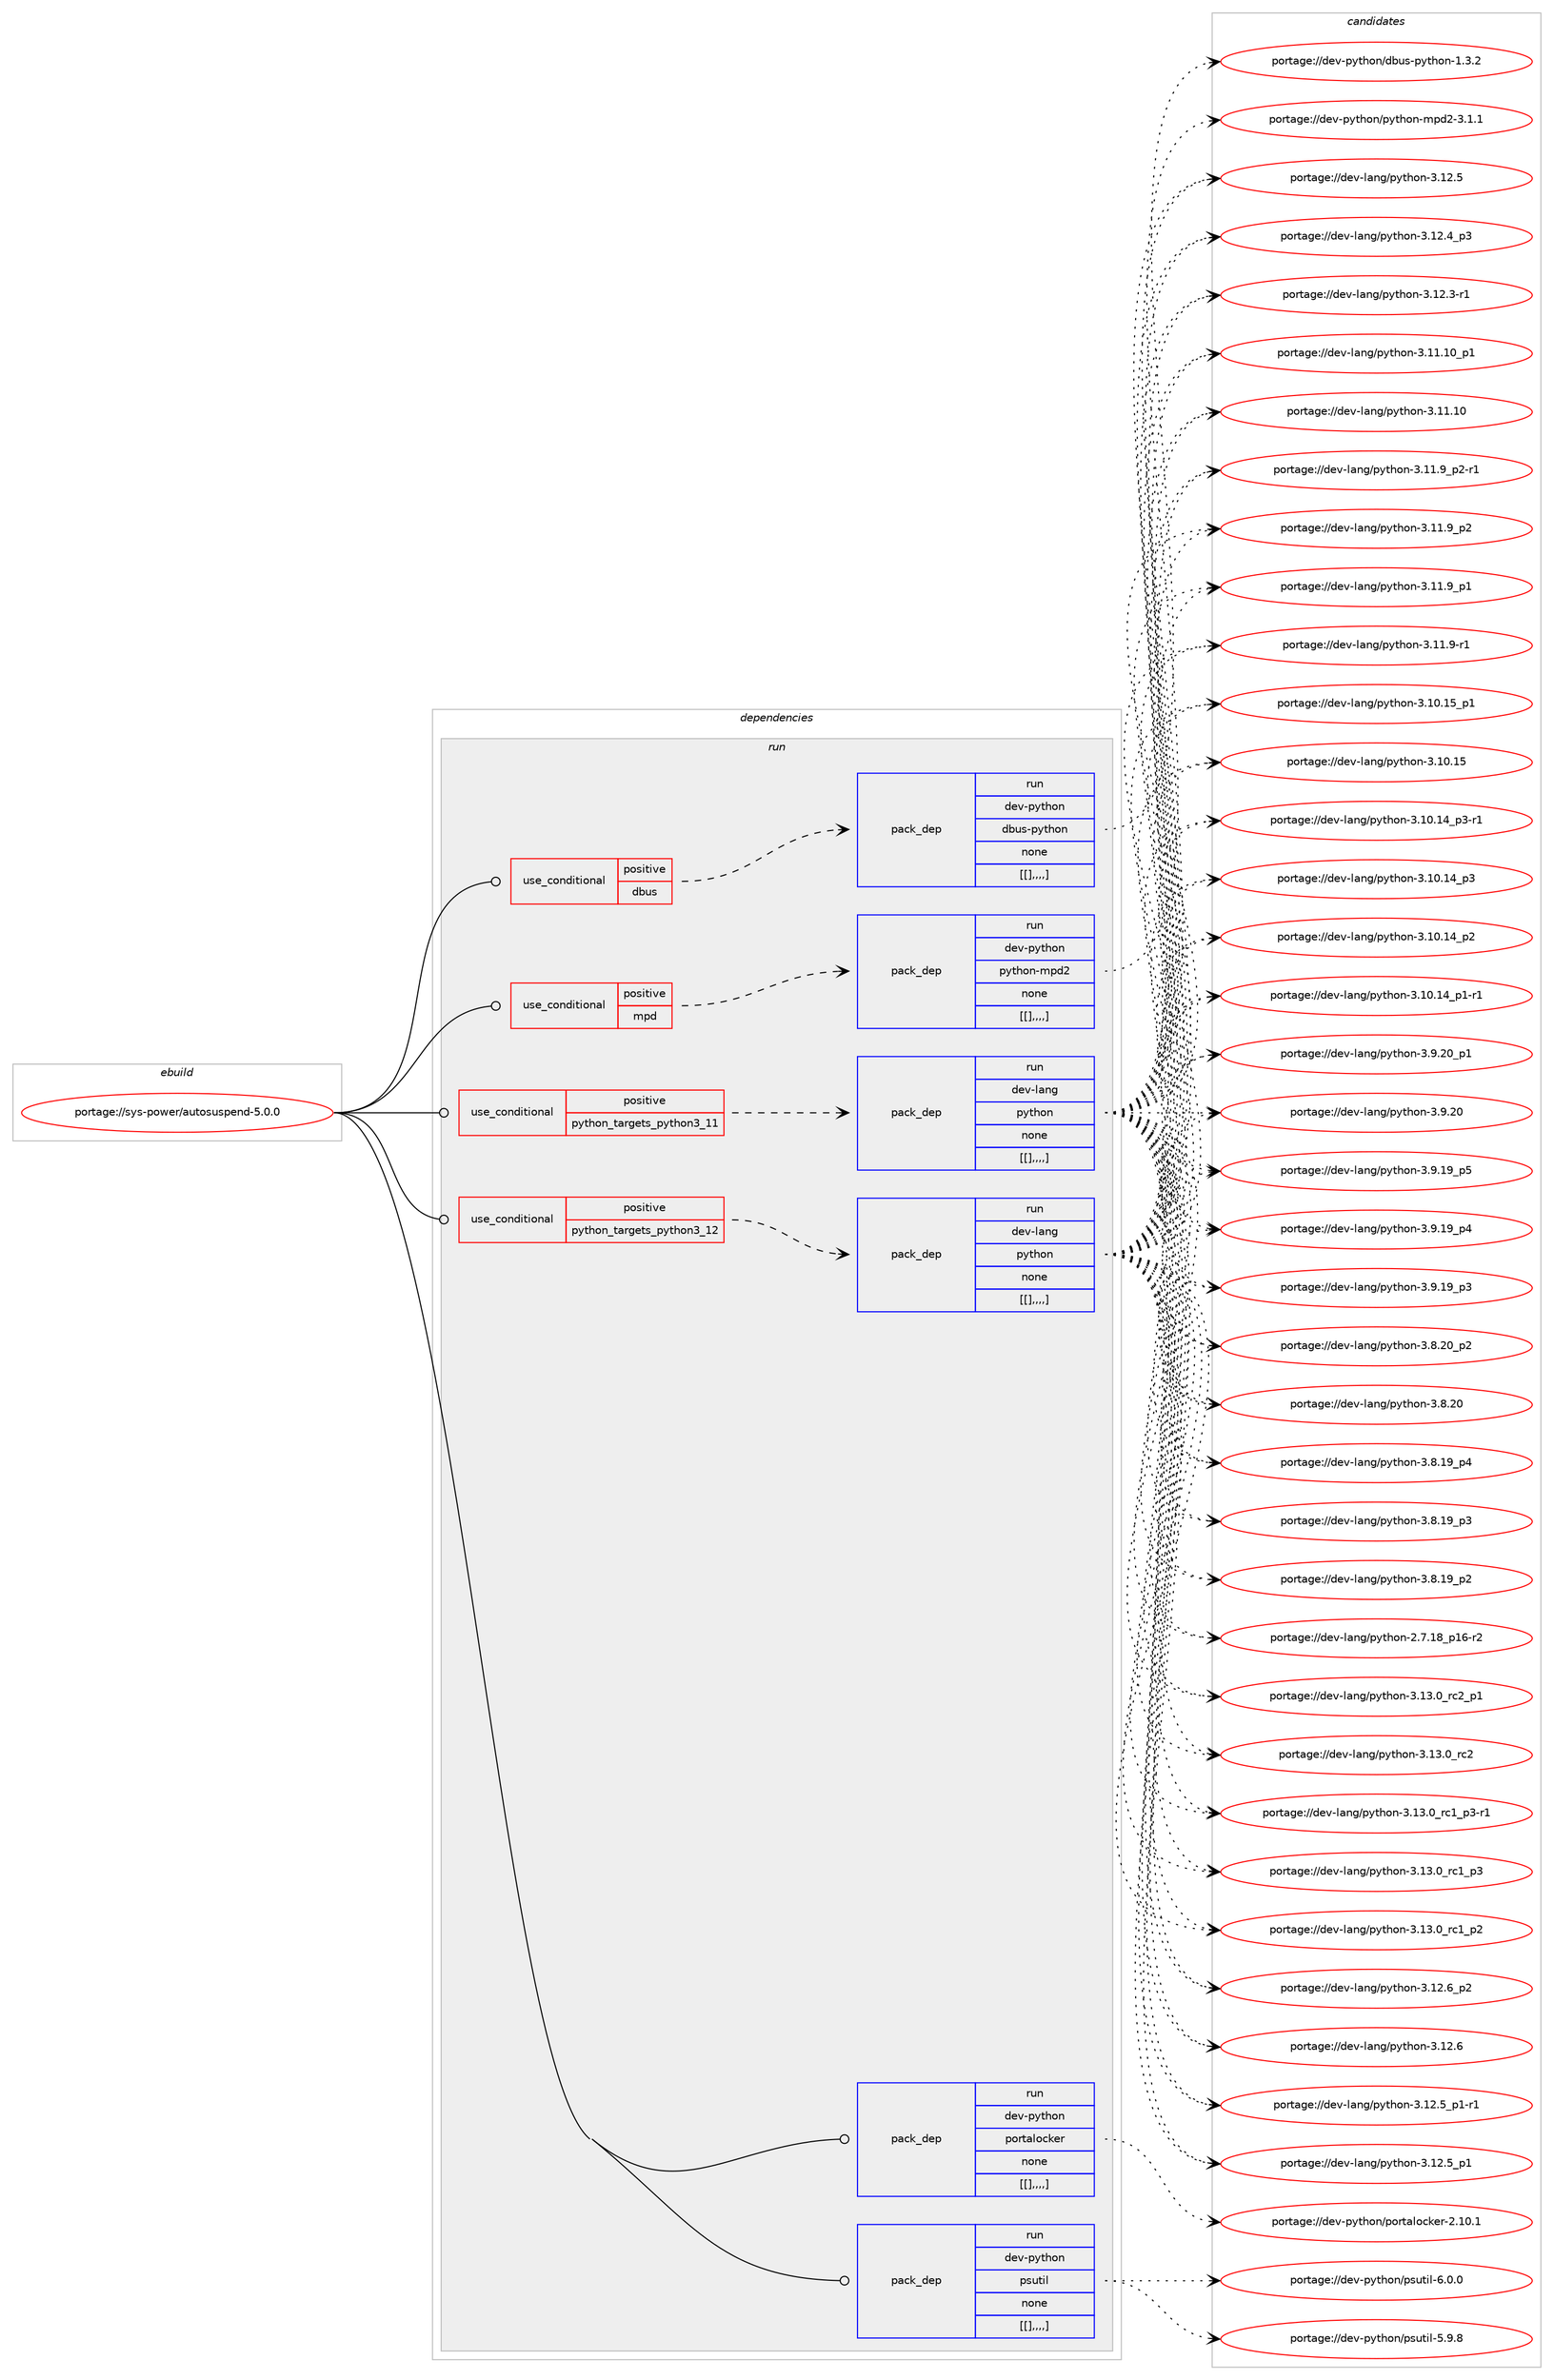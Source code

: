 digraph prolog {

# *************
# Graph options
# *************

newrank=true;
concentrate=true;
compound=true;
graph [rankdir=LR,fontname=Helvetica,fontsize=10,ranksep=1.5];#, ranksep=2.5, nodesep=0.2];
edge  [arrowhead=vee];
node  [fontname=Helvetica,fontsize=10];

# **********
# The ebuild
# **********

subgraph cluster_leftcol {
color=gray;
label=<<i>ebuild</i>>;
id [label="portage://sys-power/autosuspend-5.0.0", color=red, width=4, href="../sys-power/autosuspend-5.0.0.svg"];
}

# ****************
# The dependencies
# ****************

subgraph cluster_midcol {
color=gray;
label=<<i>dependencies</i>>;
subgraph cluster_compile {
fillcolor="#eeeeee";
style=filled;
label=<<i>compile</i>>;
}
subgraph cluster_compileandrun {
fillcolor="#eeeeee";
style=filled;
label=<<i>compile and run</i>>;
}
subgraph cluster_run {
fillcolor="#eeeeee";
style=filled;
label=<<i>run</i>>;
subgraph cond123148 {
dependency455724 [label=<<TABLE BORDER="0" CELLBORDER="1" CELLSPACING="0" CELLPADDING="4"><TR><TD ROWSPAN="3" CELLPADDING="10">use_conditional</TD></TR><TR><TD>positive</TD></TR><TR><TD>dbus</TD></TR></TABLE>>, shape=none, color=red];
subgraph pack329566 {
dependency455725 [label=<<TABLE BORDER="0" CELLBORDER="1" CELLSPACING="0" CELLPADDING="4" WIDTH="220"><TR><TD ROWSPAN="6" CELLPADDING="30">pack_dep</TD></TR><TR><TD WIDTH="110">run</TD></TR><TR><TD>dev-python</TD></TR><TR><TD>dbus-python</TD></TR><TR><TD>none</TD></TR><TR><TD>[[],,,,]</TD></TR></TABLE>>, shape=none, color=blue];
}
dependency455724:e -> dependency455725:w [weight=20,style="dashed",arrowhead="vee"];
}
id:e -> dependency455724:w [weight=20,style="solid",arrowhead="odot"];
subgraph cond123149 {
dependency455726 [label=<<TABLE BORDER="0" CELLBORDER="1" CELLSPACING="0" CELLPADDING="4"><TR><TD ROWSPAN="3" CELLPADDING="10">use_conditional</TD></TR><TR><TD>positive</TD></TR><TR><TD>mpd</TD></TR></TABLE>>, shape=none, color=red];
subgraph pack329567 {
dependency455727 [label=<<TABLE BORDER="0" CELLBORDER="1" CELLSPACING="0" CELLPADDING="4" WIDTH="220"><TR><TD ROWSPAN="6" CELLPADDING="30">pack_dep</TD></TR><TR><TD WIDTH="110">run</TD></TR><TR><TD>dev-python</TD></TR><TR><TD>python-mpd2</TD></TR><TR><TD>none</TD></TR><TR><TD>[[],,,,]</TD></TR></TABLE>>, shape=none, color=blue];
}
dependency455726:e -> dependency455727:w [weight=20,style="dashed",arrowhead="vee"];
}
id:e -> dependency455726:w [weight=20,style="solid",arrowhead="odot"];
subgraph cond123150 {
dependency455728 [label=<<TABLE BORDER="0" CELLBORDER="1" CELLSPACING="0" CELLPADDING="4"><TR><TD ROWSPAN="3" CELLPADDING="10">use_conditional</TD></TR><TR><TD>positive</TD></TR><TR><TD>python_targets_python3_11</TD></TR></TABLE>>, shape=none, color=red];
subgraph pack329568 {
dependency455729 [label=<<TABLE BORDER="0" CELLBORDER="1" CELLSPACING="0" CELLPADDING="4" WIDTH="220"><TR><TD ROWSPAN="6" CELLPADDING="30">pack_dep</TD></TR><TR><TD WIDTH="110">run</TD></TR><TR><TD>dev-lang</TD></TR><TR><TD>python</TD></TR><TR><TD>none</TD></TR><TR><TD>[[],,,,]</TD></TR></TABLE>>, shape=none, color=blue];
}
dependency455728:e -> dependency455729:w [weight=20,style="dashed",arrowhead="vee"];
}
id:e -> dependency455728:w [weight=20,style="solid",arrowhead="odot"];
subgraph cond123151 {
dependency455730 [label=<<TABLE BORDER="0" CELLBORDER="1" CELLSPACING="0" CELLPADDING="4"><TR><TD ROWSPAN="3" CELLPADDING="10">use_conditional</TD></TR><TR><TD>positive</TD></TR><TR><TD>python_targets_python3_12</TD></TR></TABLE>>, shape=none, color=red];
subgraph pack329569 {
dependency455731 [label=<<TABLE BORDER="0" CELLBORDER="1" CELLSPACING="0" CELLPADDING="4" WIDTH="220"><TR><TD ROWSPAN="6" CELLPADDING="30">pack_dep</TD></TR><TR><TD WIDTH="110">run</TD></TR><TR><TD>dev-lang</TD></TR><TR><TD>python</TD></TR><TR><TD>none</TD></TR><TR><TD>[[],,,,]</TD></TR></TABLE>>, shape=none, color=blue];
}
dependency455730:e -> dependency455731:w [weight=20,style="dashed",arrowhead="vee"];
}
id:e -> dependency455730:w [weight=20,style="solid",arrowhead="odot"];
subgraph pack329570 {
dependency455732 [label=<<TABLE BORDER="0" CELLBORDER="1" CELLSPACING="0" CELLPADDING="4" WIDTH="220"><TR><TD ROWSPAN="6" CELLPADDING="30">pack_dep</TD></TR><TR><TD WIDTH="110">run</TD></TR><TR><TD>dev-python</TD></TR><TR><TD>portalocker</TD></TR><TR><TD>none</TD></TR><TR><TD>[[],,,,]</TD></TR></TABLE>>, shape=none, color=blue];
}
id:e -> dependency455732:w [weight=20,style="solid",arrowhead="odot"];
subgraph pack329571 {
dependency455733 [label=<<TABLE BORDER="0" CELLBORDER="1" CELLSPACING="0" CELLPADDING="4" WIDTH="220"><TR><TD ROWSPAN="6" CELLPADDING="30">pack_dep</TD></TR><TR><TD WIDTH="110">run</TD></TR><TR><TD>dev-python</TD></TR><TR><TD>psutil</TD></TR><TR><TD>none</TD></TR><TR><TD>[[],,,,]</TD></TR></TABLE>>, shape=none, color=blue];
}
id:e -> dependency455733:w [weight=20,style="solid",arrowhead="odot"];
}
}

# **************
# The candidates
# **************

subgraph cluster_choices {
rank=same;
color=gray;
label=<<i>candidates</i>>;

subgraph choice329566 {
color=black;
nodesep=1;
choice10010111845112121116104111110471009811711545112121116104111110454946514650 [label="portage://dev-python/dbus-python-1.3.2", color=red, width=4,href="../dev-python/dbus-python-1.3.2.svg"];
dependency455725:e -> choice10010111845112121116104111110471009811711545112121116104111110454946514650:w [style=dotted,weight="100"];
}
subgraph choice329567 {
color=black;
nodesep=1;
choice10010111845112121116104111110471121211161041111104510911210050455146494649 [label="portage://dev-python/python-mpd2-3.1.1", color=red, width=4,href="../dev-python/python-mpd2-3.1.1.svg"];
dependency455727:e -> choice10010111845112121116104111110471121211161041111104510911210050455146494649:w [style=dotted,weight="100"];
}
subgraph choice329568 {
color=black;
nodesep=1;
choice100101118451089711010347112121116104111110455146495146489511499509511249 [label="portage://dev-lang/python-3.13.0_rc2_p1", color=red, width=4,href="../dev-lang/python-3.13.0_rc2_p1.svg"];
choice10010111845108971101034711212111610411111045514649514648951149950 [label="portage://dev-lang/python-3.13.0_rc2", color=red, width=4,href="../dev-lang/python-3.13.0_rc2.svg"];
choice1001011184510897110103471121211161041111104551464951464895114994995112514511449 [label="portage://dev-lang/python-3.13.0_rc1_p3-r1", color=red, width=4,href="../dev-lang/python-3.13.0_rc1_p3-r1.svg"];
choice100101118451089711010347112121116104111110455146495146489511499499511251 [label="portage://dev-lang/python-3.13.0_rc1_p3", color=red, width=4,href="../dev-lang/python-3.13.0_rc1_p3.svg"];
choice100101118451089711010347112121116104111110455146495146489511499499511250 [label="portage://dev-lang/python-3.13.0_rc1_p2", color=red, width=4,href="../dev-lang/python-3.13.0_rc1_p2.svg"];
choice100101118451089711010347112121116104111110455146495046549511250 [label="portage://dev-lang/python-3.12.6_p2", color=red, width=4,href="../dev-lang/python-3.12.6_p2.svg"];
choice10010111845108971101034711212111610411111045514649504654 [label="portage://dev-lang/python-3.12.6", color=red, width=4,href="../dev-lang/python-3.12.6.svg"];
choice1001011184510897110103471121211161041111104551464950465395112494511449 [label="portage://dev-lang/python-3.12.5_p1-r1", color=red, width=4,href="../dev-lang/python-3.12.5_p1-r1.svg"];
choice100101118451089711010347112121116104111110455146495046539511249 [label="portage://dev-lang/python-3.12.5_p1", color=red, width=4,href="../dev-lang/python-3.12.5_p1.svg"];
choice10010111845108971101034711212111610411111045514649504653 [label="portage://dev-lang/python-3.12.5", color=red, width=4,href="../dev-lang/python-3.12.5.svg"];
choice100101118451089711010347112121116104111110455146495046529511251 [label="portage://dev-lang/python-3.12.4_p3", color=red, width=4,href="../dev-lang/python-3.12.4_p3.svg"];
choice100101118451089711010347112121116104111110455146495046514511449 [label="portage://dev-lang/python-3.12.3-r1", color=red, width=4,href="../dev-lang/python-3.12.3-r1.svg"];
choice10010111845108971101034711212111610411111045514649494649489511249 [label="portage://dev-lang/python-3.11.10_p1", color=red, width=4,href="../dev-lang/python-3.11.10_p1.svg"];
choice1001011184510897110103471121211161041111104551464949464948 [label="portage://dev-lang/python-3.11.10", color=red, width=4,href="../dev-lang/python-3.11.10.svg"];
choice1001011184510897110103471121211161041111104551464949465795112504511449 [label="portage://dev-lang/python-3.11.9_p2-r1", color=red, width=4,href="../dev-lang/python-3.11.9_p2-r1.svg"];
choice100101118451089711010347112121116104111110455146494946579511250 [label="portage://dev-lang/python-3.11.9_p2", color=red, width=4,href="../dev-lang/python-3.11.9_p2.svg"];
choice100101118451089711010347112121116104111110455146494946579511249 [label="portage://dev-lang/python-3.11.9_p1", color=red, width=4,href="../dev-lang/python-3.11.9_p1.svg"];
choice100101118451089711010347112121116104111110455146494946574511449 [label="portage://dev-lang/python-3.11.9-r1", color=red, width=4,href="../dev-lang/python-3.11.9-r1.svg"];
choice10010111845108971101034711212111610411111045514649484649539511249 [label="portage://dev-lang/python-3.10.15_p1", color=red, width=4,href="../dev-lang/python-3.10.15_p1.svg"];
choice1001011184510897110103471121211161041111104551464948464953 [label="portage://dev-lang/python-3.10.15", color=red, width=4,href="../dev-lang/python-3.10.15.svg"];
choice100101118451089711010347112121116104111110455146494846495295112514511449 [label="portage://dev-lang/python-3.10.14_p3-r1", color=red, width=4,href="../dev-lang/python-3.10.14_p3-r1.svg"];
choice10010111845108971101034711212111610411111045514649484649529511251 [label="portage://dev-lang/python-3.10.14_p3", color=red, width=4,href="../dev-lang/python-3.10.14_p3.svg"];
choice10010111845108971101034711212111610411111045514649484649529511250 [label="portage://dev-lang/python-3.10.14_p2", color=red, width=4,href="../dev-lang/python-3.10.14_p2.svg"];
choice100101118451089711010347112121116104111110455146494846495295112494511449 [label="portage://dev-lang/python-3.10.14_p1-r1", color=red, width=4,href="../dev-lang/python-3.10.14_p1-r1.svg"];
choice100101118451089711010347112121116104111110455146574650489511249 [label="portage://dev-lang/python-3.9.20_p1", color=red, width=4,href="../dev-lang/python-3.9.20_p1.svg"];
choice10010111845108971101034711212111610411111045514657465048 [label="portage://dev-lang/python-3.9.20", color=red, width=4,href="../dev-lang/python-3.9.20.svg"];
choice100101118451089711010347112121116104111110455146574649579511253 [label="portage://dev-lang/python-3.9.19_p5", color=red, width=4,href="../dev-lang/python-3.9.19_p5.svg"];
choice100101118451089711010347112121116104111110455146574649579511252 [label="portage://dev-lang/python-3.9.19_p4", color=red, width=4,href="../dev-lang/python-3.9.19_p4.svg"];
choice100101118451089711010347112121116104111110455146574649579511251 [label="portage://dev-lang/python-3.9.19_p3", color=red, width=4,href="../dev-lang/python-3.9.19_p3.svg"];
choice100101118451089711010347112121116104111110455146564650489511250 [label="portage://dev-lang/python-3.8.20_p2", color=red, width=4,href="../dev-lang/python-3.8.20_p2.svg"];
choice10010111845108971101034711212111610411111045514656465048 [label="portage://dev-lang/python-3.8.20", color=red, width=4,href="../dev-lang/python-3.8.20.svg"];
choice100101118451089711010347112121116104111110455146564649579511252 [label="portage://dev-lang/python-3.8.19_p4", color=red, width=4,href="../dev-lang/python-3.8.19_p4.svg"];
choice100101118451089711010347112121116104111110455146564649579511251 [label="portage://dev-lang/python-3.8.19_p3", color=red, width=4,href="../dev-lang/python-3.8.19_p3.svg"];
choice100101118451089711010347112121116104111110455146564649579511250 [label="portage://dev-lang/python-3.8.19_p2", color=red, width=4,href="../dev-lang/python-3.8.19_p2.svg"];
choice100101118451089711010347112121116104111110455046554649569511249544511450 [label="portage://dev-lang/python-2.7.18_p16-r2", color=red, width=4,href="../dev-lang/python-2.7.18_p16-r2.svg"];
dependency455729:e -> choice100101118451089711010347112121116104111110455146495146489511499509511249:w [style=dotted,weight="100"];
dependency455729:e -> choice10010111845108971101034711212111610411111045514649514648951149950:w [style=dotted,weight="100"];
dependency455729:e -> choice1001011184510897110103471121211161041111104551464951464895114994995112514511449:w [style=dotted,weight="100"];
dependency455729:e -> choice100101118451089711010347112121116104111110455146495146489511499499511251:w [style=dotted,weight="100"];
dependency455729:e -> choice100101118451089711010347112121116104111110455146495146489511499499511250:w [style=dotted,weight="100"];
dependency455729:e -> choice100101118451089711010347112121116104111110455146495046549511250:w [style=dotted,weight="100"];
dependency455729:e -> choice10010111845108971101034711212111610411111045514649504654:w [style=dotted,weight="100"];
dependency455729:e -> choice1001011184510897110103471121211161041111104551464950465395112494511449:w [style=dotted,weight="100"];
dependency455729:e -> choice100101118451089711010347112121116104111110455146495046539511249:w [style=dotted,weight="100"];
dependency455729:e -> choice10010111845108971101034711212111610411111045514649504653:w [style=dotted,weight="100"];
dependency455729:e -> choice100101118451089711010347112121116104111110455146495046529511251:w [style=dotted,weight="100"];
dependency455729:e -> choice100101118451089711010347112121116104111110455146495046514511449:w [style=dotted,weight="100"];
dependency455729:e -> choice10010111845108971101034711212111610411111045514649494649489511249:w [style=dotted,weight="100"];
dependency455729:e -> choice1001011184510897110103471121211161041111104551464949464948:w [style=dotted,weight="100"];
dependency455729:e -> choice1001011184510897110103471121211161041111104551464949465795112504511449:w [style=dotted,weight="100"];
dependency455729:e -> choice100101118451089711010347112121116104111110455146494946579511250:w [style=dotted,weight="100"];
dependency455729:e -> choice100101118451089711010347112121116104111110455146494946579511249:w [style=dotted,weight="100"];
dependency455729:e -> choice100101118451089711010347112121116104111110455146494946574511449:w [style=dotted,weight="100"];
dependency455729:e -> choice10010111845108971101034711212111610411111045514649484649539511249:w [style=dotted,weight="100"];
dependency455729:e -> choice1001011184510897110103471121211161041111104551464948464953:w [style=dotted,weight="100"];
dependency455729:e -> choice100101118451089711010347112121116104111110455146494846495295112514511449:w [style=dotted,weight="100"];
dependency455729:e -> choice10010111845108971101034711212111610411111045514649484649529511251:w [style=dotted,weight="100"];
dependency455729:e -> choice10010111845108971101034711212111610411111045514649484649529511250:w [style=dotted,weight="100"];
dependency455729:e -> choice100101118451089711010347112121116104111110455146494846495295112494511449:w [style=dotted,weight="100"];
dependency455729:e -> choice100101118451089711010347112121116104111110455146574650489511249:w [style=dotted,weight="100"];
dependency455729:e -> choice10010111845108971101034711212111610411111045514657465048:w [style=dotted,weight="100"];
dependency455729:e -> choice100101118451089711010347112121116104111110455146574649579511253:w [style=dotted,weight="100"];
dependency455729:e -> choice100101118451089711010347112121116104111110455146574649579511252:w [style=dotted,weight="100"];
dependency455729:e -> choice100101118451089711010347112121116104111110455146574649579511251:w [style=dotted,weight="100"];
dependency455729:e -> choice100101118451089711010347112121116104111110455146564650489511250:w [style=dotted,weight="100"];
dependency455729:e -> choice10010111845108971101034711212111610411111045514656465048:w [style=dotted,weight="100"];
dependency455729:e -> choice100101118451089711010347112121116104111110455146564649579511252:w [style=dotted,weight="100"];
dependency455729:e -> choice100101118451089711010347112121116104111110455146564649579511251:w [style=dotted,weight="100"];
dependency455729:e -> choice100101118451089711010347112121116104111110455146564649579511250:w [style=dotted,weight="100"];
dependency455729:e -> choice100101118451089711010347112121116104111110455046554649569511249544511450:w [style=dotted,weight="100"];
}
subgraph choice329569 {
color=black;
nodesep=1;
choice100101118451089711010347112121116104111110455146495146489511499509511249 [label="portage://dev-lang/python-3.13.0_rc2_p1", color=red, width=4,href="../dev-lang/python-3.13.0_rc2_p1.svg"];
choice10010111845108971101034711212111610411111045514649514648951149950 [label="portage://dev-lang/python-3.13.0_rc2", color=red, width=4,href="../dev-lang/python-3.13.0_rc2.svg"];
choice1001011184510897110103471121211161041111104551464951464895114994995112514511449 [label="portage://dev-lang/python-3.13.0_rc1_p3-r1", color=red, width=4,href="../dev-lang/python-3.13.0_rc1_p3-r1.svg"];
choice100101118451089711010347112121116104111110455146495146489511499499511251 [label="portage://dev-lang/python-3.13.0_rc1_p3", color=red, width=4,href="../dev-lang/python-3.13.0_rc1_p3.svg"];
choice100101118451089711010347112121116104111110455146495146489511499499511250 [label="portage://dev-lang/python-3.13.0_rc1_p2", color=red, width=4,href="../dev-lang/python-3.13.0_rc1_p2.svg"];
choice100101118451089711010347112121116104111110455146495046549511250 [label="portage://dev-lang/python-3.12.6_p2", color=red, width=4,href="../dev-lang/python-3.12.6_p2.svg"];
choice10010111845108971101034711212111610411111045514649504654 [label="portage://dev-lang/python-3.12.6", color=red, width=4,href="../dev-lang/python-3.12.6.svg"];
choice1001011184510897110103471121211161041111104551464950465395112494511449 [label="portage://dev-lang/python-3.12.5_p1-r1", color=red, width=4,href="../dev-lang/python-3.12.5_p1-r1.svg"];
choice100101118451089711010347112121116104111110455146495046539511249 [label="portage://dev-lang/python-3.12.5_p1", color=red, width=4,href="../dev-lang/python-3.12.5_p1.svg"];
choice10010111845108971101034711212111610411111045514649504653 [label="portage://dev-lang/python-3.12.5", color=red, width=4,href="../dev-lang/python-3.12.5.svg"];
choice100101118451089711010347112121116104111110455146495046529511251 [label="portage://dev-lang/python-3.12.4_p3", color=red, width=4,href="../dev-lang/python-3.12.4_p3.svg"];
choice100101118451089711010347112121116104111110455146495046514511449 [label="portage://dev-lang/python-3.12.3-r1", color=red, width=4,href="../dev-lang/python-3.12.3-r1.svg"];
choice10010111845108971101034711212111610411111045514649494649489511249 [label="portage://dev-lang/python-3.11.10_p1", color=red, width=4,href="../dev-lang/python-3.11.10_p1.svg"];
choice1001011184510897110103471121211161041111104551464949464948 [label="portage://dev-lang/python-3.11.10", color=red, width=4,href="../dev-lang/python-3.11.10.svg"];
choice1001011184510897110103471121211161041111104551464949465795112504511449 [label="portage://dev-lang/python-3.11.9_p2-r1", color=red, width=4,href="../dev-lang/python-3.11.9_p2-r1.svg"];
choice100101118451089711010347112121116104111110455146494946579511250 [label="portage://dev-lang/python-3.11.9_p2", color=red, width=4,href="../dev-lang/python-3.11.9_p2.svg"];
choice100101118451089711010347112121116104111110455146494946579511249 [label="portage://dev-lang/python-3.11.9_p1", color=red, width=4,href="../dev-lang/python-3.11.9_p1.svg"];
choice100101118451089711010347112121116104111110455146494946574511449 [label="portage://dev-lang/python-3.11.9-r1", color=red, width=4,href="../dev-lang/python-3.11.9-r1.svg"];
choice10010111845108971101034711212111610411111045514649484649539511249 [label="portage://dev-lang/python-3.10.15_p1", color=red, width=4,href="../dev-lang/python-3.10.15_p1.svg"];
choice1001011184510897110103471121211161041111104551464948464953 [label="portage://dev-lang/python-3.10.15", color=red, width=4,href="../dev-lang/python-3.10.15.svg"];
choice100101118451089711010347112121116104111110455146494846495295112514511449 [label="portage://dev-lang/python-3.10.14_p3-r1", color=red, width=4,href="../dev-lang/python-3.10.14_p3-r1.svg"];
choice10010111845108971101034711212111610411111045514649484649529511251 [label="portage://dev-lang/python-3.10.14_p3", color=red, width=4,href="../dev-lang/python-3.10.14_p3.svg"];
choice10010111845108971101034711212111610411111045514649484649529511250 [label="portage://dev-lang/python-3.10.14_p2", color=red, width=4,href="../dev-lang/python-3.10.14_p2.svg"];
choice100101118451089711010347112121116104111110455146494846495295112494511449 [label="portage://dev-lang/python-3.10.14_p1-r1", color=red, width=4,href="../dev-lang/python-3.10.14_p1-r1.svg"];
choice100101118451089711010347112121116104111110455146574650489511249 [label="portage://dev-lang/python-3.9.20_p1", color=red, width=4,href="../dev-lang/python-3.9.20_p1.svg"];
choice10010111845108971101034711212111610411111045514657465048 [label="portage://dev-lang/python-3.9.20", color=red, width=4,href="../dev-lang/python-3.9.20.svg"];
choice100101118451089711010347112121116104111110455146574649579511253 [label="portage://dev-lang/python-3.9.19_p5", color=red, width=4,href="../dev-lang/python-3.9.19_p5.svg"];
choice100101118451089711010347112121116104111110455146574649579511252 [label="portage://dev-lang/python-3.9.19_p4", color=red, width=4,href="../dev-lang/python-3.9.19_p4.svg"];
choice100101118451089711010347112121116104111110455146574649579511251 [label="portage://dev-lang/python-3.9.19_p3", color=red, width=4,href="../dev-lang/python-3.9.19_p3.svg"];
choice100101118451089711010347112121116104111110455146564650489511250 [label="portage://dev-lang/python-3.8.20_p2", color=red, width=4,href="../dev-lang/python-3.8.20_p2.svg"];
choice10010111845108971101034711212111610411111045514656465048 [label="portage://dev-lang/python-3.8.20", color=red, width=4,href="../dev-lang/python-3.8.20.svg"];
choice100101118451089711010347112121116104111110455146564649579511252 [label="portage://dev-lang/python-3.8.19_p4", color=red, width=4,href="../dev-lang/python-3.8.19_p4.svg"];
choice100101118451089711010347112121116104111110455146564649579511251 [label="portage://dev-lang/python-3.8.19_p3", color=red, width=4,href="../dev-lang/python-3.8.19_p3.svg"];
choice100101118451089711010347112121116104111110455146564649579511250 [label="portage://dev-lang/python-3.8.19_p2", color=red, width=4,href="../dev-lang/python-3.8.19_p2.svg"];
choice100101118451089711010347112121116104111110455046554649569511249544511450 [label="portage://dev-lang/python-2.7.18_p16-r2", color=red, width=4,href="../dev-lang/python-2.7.18_p16-r2.svg"];
dependency455731:e -> choice100101118451089711010347112121116104111110455146495146489511499509511249:w [style=dotted,weight="100"];
dependency455731:e -> choice10010111845108971101034711212111610411111045514649514648951149950:w [style=dotted,weight="100"];
dependency455731:e -> choice1001011184510897110103471121211161041111104551464951464895114994995112514511449:w [style=dotted,weight="100"];
dependency455731:e -> choice100101118451089711010347112121116104111110455146495146489511499499511251:w [style=dotted,weight="100"];
dependency455731:e -> choice100101118451089711010347112121116104111110455146495146489511499499511250:w [style=dotted,weight="100"];
dependency455731:e -> choice100101118451089711010347112121116104111110455146495046549511250:w [style=dotted,weight="100"];
dependency455731:e -> choice10010111845108971101034711212111610411111045514649504654:w [style=dotted,weight="100"];
dependency455731:e -> choice1001011184510897110103471121211161041111104551464950465395112494511449:w [style=dotted,weight="100"];
dependency455731:e -> choice100101118451089711010347112121116104111110455146495046539511249:w [style=dotted,weight="100"];
dependency455731:e -> choice10010111845108971101034711212111610411111045514649504653:w [style=dotted,weight="100"];
dependency455731:e -> choice100101118451089711010347112121116104111110455146495046529511251:w [style=dotted,weight="100"];
dependency455731:e -> choice100101118451089711010347112121116104111110455146495046514511449:w [style=dotted,weight="100"];
dependency455731:e -> choice10010111845108971101034711212111610411111045514649494649489511249:w [style=dotted,weight="100"];
dependency455731:e -> choice1001011184510897110103471121211161041111104551464949464948:w [style=dotted,weight="100"];
dependency455731:e -> choice1001011184510897110103471121211161041111104551464949465795112504511449:w [style=dotted,weight="100"];
dependency455731:e -> choice100101118451089711010347112121116104111110455146494946579511250:w [style=dotted,weight="100"];
dependency455731:e -> choice100101118451089711010347112121116104111110455146494946579511249:w [style=dotted,weight="100"];
dependency455731:e -> choice100101118451089711010347112121116104111110455146494946574511449:w [style=dotted,weight="100"];
dependency455731:e -> choice10010111845108971101034711212111610411111045514649484649539511249:w [style=dotted,weight="100"];
dependency455731:e -> choice1001011184510897110103471121211161041111104551464948464953:w [style=dotted,weight="100"];
dependency455731:e -> choice100101118451089711010347112121116104111110455146494846495295112514511449:w [style=dotted,weight="100"];
dependency455731:e -> choice10010111845108971101034711212111610411111045514649484649529511251:w [style=dotted,weight="100"];
dependency455731:e -> choice10010111845108971101034711212111610411111045514649484649529511250:w [style=dotted,weight="100"];
dependency455731:e -> choice100101118451089711010347112121116104111110455146494846495295112494511449:w [style=dotted,weight="100"];
dependency455731:e -> choice100101118451089711010347112121116104111110455146574650489511249:w [style=dotted,weight="100"];
dependency455731:e -> choice10010111845108971101034711212111610411111045514657465048:w [style=dotted,weight="100"];
dependency455731:e -> choice100101118451089711010347112121116104111110455146574649579511253:w [style=dotted,weight="100"];
dependency455731:e -> choice100101118451089711010347112121116104111110455146574649579511252:w [style=dotted,weight="100"];
dependency455731:e -> choice100101118451089711010347112121116104111110455146574649579511251:w [style=dotted,weight="100"];
dependency455731:e -> choice100101118451089711010347112121116104111110455146564650489511250:w [style=dotted,weight="100"];
dependency455731:e -> choice10010111845108971101034711212111610411111045514656465048:w [style=dotted,weight="100"];
dependency455731:e -> choice100101118451089711010347112121116104111110455146564649579511252:w [style=dotted,weight="100"];
dependency455731:e -> choice100101118451089711010347112121116104111110455146564649579511251:w [style=dotted,weight="100"];
dependency455731:e -> choice100101118451089711010347112121116104111110455146564649579511250:w [style=dotted,weight="100"];
dependency455731:e -> choice100101118451089711010347112121116104111110455046554649569511249544511450:w [style=dotted,weight="100"];
}
subgraph choice329570 {
color=black;
nodesep=1;
choice1001011184511212111610411111047112111114116971081119910710111445504649484649 [label="portage://dev-python/portalocker-2.10.1", color=red, width=4,href="../dev-python/portalocker-2.10.1.svg"];
dependency455732:e -> choice1001011184511212111610411111047112111114116971081119910710111445504649484649:w [style=dotted,weight="100"];
}
subgraph choice329571 {
color=black;
nodesep=1;
choice1001011184511212111610411111047112115117116105108455446484648 [label="portage://dev-python/psutil-6.0.0", color=red, width=4,href="../dev-python/psutil-6.0.0.svg"];
choice1001011184511212111610411111047112115117116105108455346574656 [label="portage://dev-python/psutil-5.9.8", color=red, width=4,href="../dev-python/psutil-5.9.8.svg"];
dependency455733:e -> choice1001011184511212111610411111047112115117116105108455446484648:w [style=dotted,weight="100"];
dependency455733:e -> choice1001011184511212111610411111047112115117116105108455346574656:w [style=dotted,weight="100"];
}
}

}
